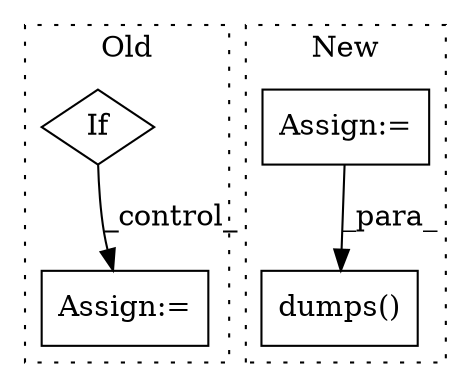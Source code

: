 digraph G {
subgraph cluster0 {
1 [label="If" a="96" s="25761" l="3" shape="diamond"];
4 [label="Assign:=" a="68" s="26367" l="3" shape="box"];
label = "Old";
style="dotted";
}
subgraph cluster1 {
2 [label="dumps()" a="75" s="25890,25962" l="11,1" shape="box"];
3 [label="Assign:=" a="68" s="25133" l="3" shape="box"];
label = "New";
style="dotted";
}
1 -> 4 [label="_control_"];
3 -> 2 [label="_para_"];
}